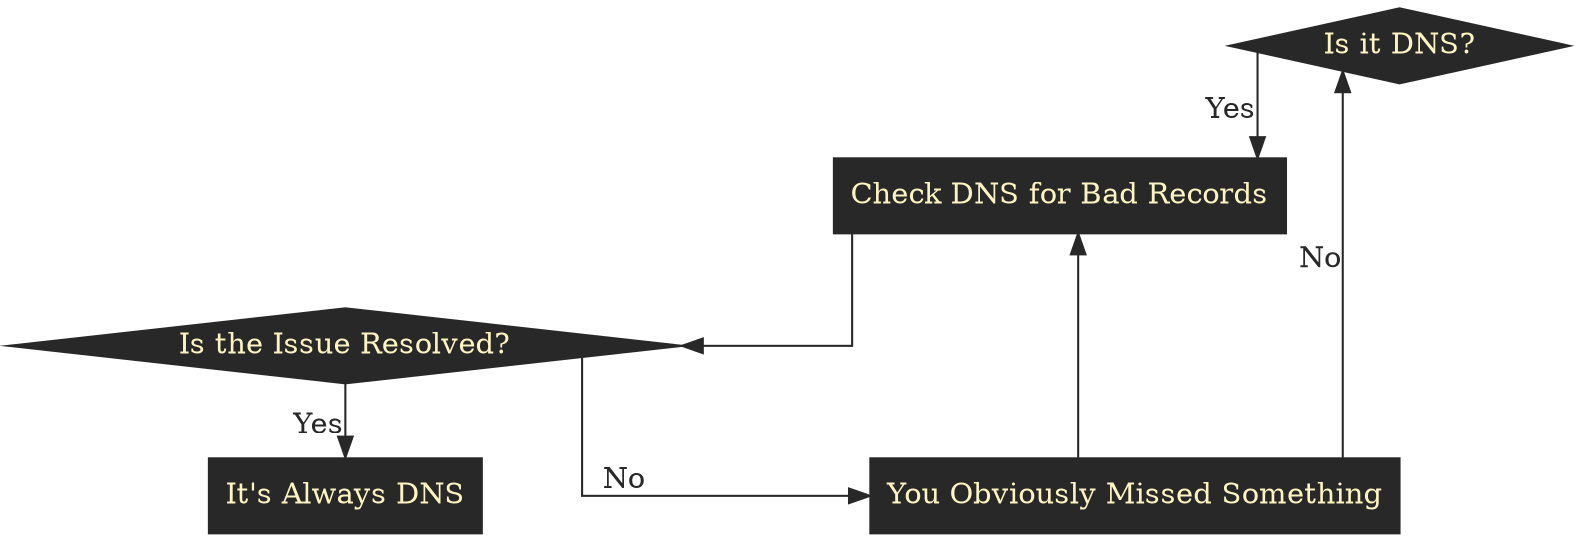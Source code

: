 digraph G {
    graph [ splines=ortho nodesep=2 fontcolor="#fdf4c1" ];
    node [ style=filled color="#282828" fillcolor="#282828", fontcolor="#fdf4c1" ];
    edge [ color="#282828" fontcolor="#282828" ];

    is_it_dns [shape=diamond label="Is it DNS?"];
    check_bad_records [shape=box label="Check DNS for Bad Records"];
    is_it_resolved [shape=diamond label="Is the Issue Resolved?"];
    you_missed_something [shape=box label="You Obviously Missed Something"];
    its_always_dns [shape=box label="It's Always DNS"];

    is_it_dns -> check_bad_records [xlabel="Yes"];
    check_bad_records -> is_it_resolved;
    is_it_resolved -> its_always_dns [xlabel="Yes"];
    is_it_resolved -> you_missed_something [xlabel="No"];
    you_missed_something -> check_bad_records;
    you_missed_something -> is_it_dns [xlabel="No"];
}
